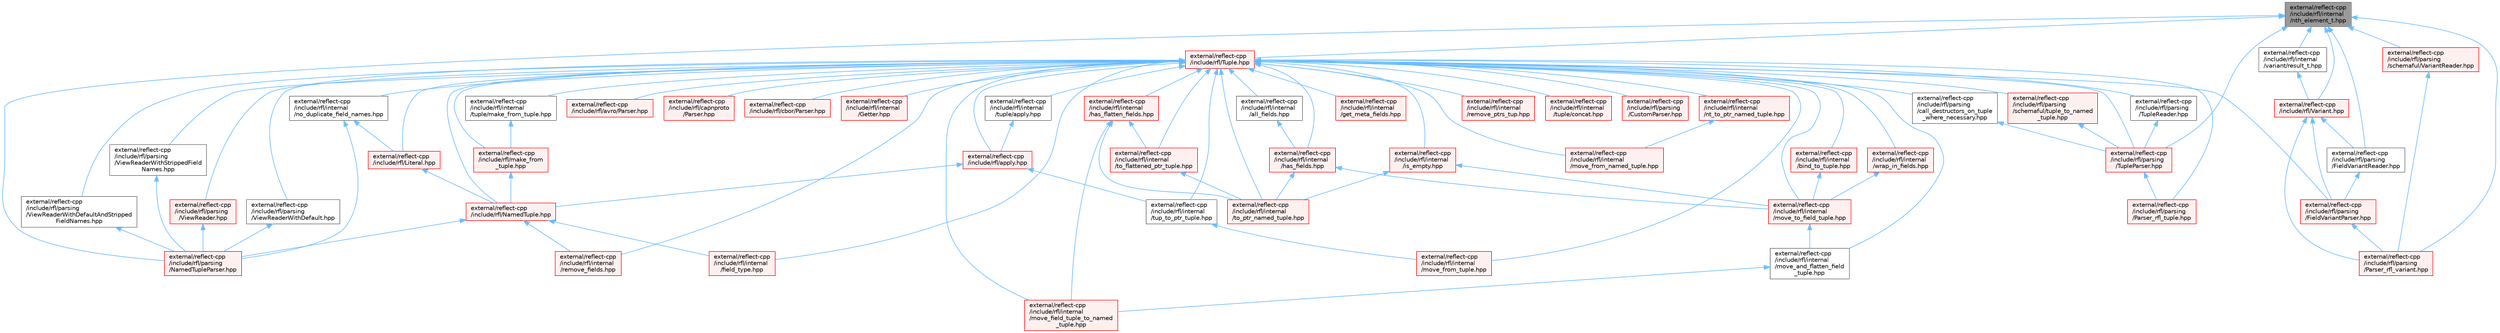 digraph "external/reflect-cpp/include/rfl/internal/nth_element_t.hpp"
{
 // LATEX_PDF_SIZE
  bgcolor="transparent";
  edge [fontname=Helvetica,fontsize=10,labelfontname=Helvetica,labelfontsize=10];
  node [fontname=Helvetica,fontsize=10,shape=box,height=0.2,width=0.4];
  Node1 [id="Node000001",label="external/reflect-cpp\l/include/rfl/internal\l/nth_element_t.hpp",height=0.2,width=0.4,color="gray40", fillcolor="grey60", style="filled", fontcolor="black",tooltip=" "];
  Node1 -> Node2 [id="edge1_Node000001_Node000002",dir="back",color="steelblue1",style="solid",tooltip=" "];
  Node2 [id="Node000002",label="external/reflect-cpp\l/include/rfl/Tuple.hpp",height=0.2,width=0.4,color="red", fillcolor="#FFF0F0", style="filled",URL="$_tuple_8hpp.html",tooltip=" "];
  Node2 -> Node3 [id="edge2_Node000002_Node000003",dir="back",color="steelblue1",style="solid",tooltip=" "];
  Node3 [id="Node000003",label="external/reflect-cpp\l/include/rfl/Literal.hpp",height=0.2,width=0.4,color="red", fillcolor="#FFF0F0", style="filled",URL="$_literal_8hpp.html",tooltip=" "];
  Node3 -> Node732 [id="edge3_Node000003_Node000732",dir="back",color="steelblue1",style="solid",tooltip=" "];
  Node732 [id="Node000732",label="external/reflect-cpp\l/include/rfl/NamedTuple.hpp",height=0.2,width=0.4,color="red", fillcolor="#FFF0F0", style="filled",URL="$_named_tuple_8hpp.html",tooltip=" "];
  Node732 -> Node737 [id="edge4_Node000732_Node000737",dir="back",color="steelblue1",style="solid",tooltip=" "];
  Node737 [id="Node000737",label="external/reflect-cpp\l/include/rfl/internal\l/field_type.hpp",height=0.2,width=0.4,color="red", fillcolor="#FFF0F0", style="filled",URL="$internal_2field__type_8hpp.html",tooltip=" "];
  Node732 -> Node734 [id="edge5_Node000732_Node000734",dir="back",color="steelblue1",style="solid",tooltip=" "];
  Node734 [id="Node000734",label="external/reflect-cpp\l/include/rfl/internal\l/remove_fields.hpp",height=0.2,width=0.4,color="red", fillcolor="#FFF0F0", style="filled",URL="$internal_2remove__fields_8hpp.html",tooltip=" "];
  Node732 -> Node671 [id="edge6_Node000732_Node000671",dir="back",color="steelblue1",style="solid",tooltip=" "];
  Node671 [id="Node000671",label="external/reflect-cpp\l/include/rfl/parsing\l/NamedTupleParser.hpp",height=0.2,width=0.4,color="red", fillcolor="#FFF0F0", style="filled",URL="$_named_tuple_parser_8hpp.html",tooltip=" "];
  Node2 -> Node732 [id="edge7_Node000002_Node000732",dir="back",color="steelblue1",style="solid",tooltip=" "];
  Node2 -> Node842 [id="edge8_Node000002_Node000842",dir="back",color="steelblue1",style="solid",tooltip=" "];
  Node842 [id="Node000842",label="external/reflect-cpp\l/include/rfl/apply.hpp",height=0.2,width=0.4,color="red", fillcolor="#FFF0F0", style="filled",URL="$apply_8hpp.html",tooltip=" "];
  Node842 -> Node732 [id="edge9_Node000842_Node000732",dir="back",color="steelblue1",style="solid",tooltip=" "];
  Node842 -> Node793 [id="edge10_Node000842_Node000793",dir="back",color="steelblue1",style="solid",tooltip=" "];
  Node793 [id="Node000793",label="external/reflect-cpp\l/include/rfl/internal\l/tup_to_ptr_tuple.hpp",height=0.2,width=0.4,color="grey40", fillcolor="white", style="filled",URL="$tup__to__ptr__tuple_8hpp.html",tooltip=" "];
  Node793 -> Node752 [id="edge11_Node000793_Node000752",dir="back",color="steelblue1",style="solid",tooltip=" "];
  Node752 [id="Node000752",label="external/reflect-cpp\l/include/rfl/internal\l/move_from_tuple.hpp",height=0.2,width=0.4,color="red", fillcolor="#FFF0F0", style="filled",URL="$move__from__tuple_8hpp.html",tooltip=" "];
  Node2 -> Node674 [id="edge12_Node000002_Node000674",dir="back",color="steelblue1",style="solid",tooltip=" "];
  Node674 [id="Node000674",label="external/reflect-cpp\l/include/rfl/avro/Parser.hpp",height=0.2,width=0.4,color="red", fillcolor="#FFF0F0", style="filled",URL="$avro_2_parser_8hpp.html",tooltip=" "];
  Node2 -> Node680 [id="edge13_Node000002_Node000680",dir="back",color="steelblue1",style="solid",tooltip=" "];
  Node680 [id="Node000680",label="external/reflect-cpp\l/include/rfl/capnproto\l/Parser.hpp",height=0.2,width=0.4,color="red", fillcolor="#FFF0F0", style="filled",URL="$capnproto_2_parser_8hpp.html",tooltip=" "];
  Node2 -> Node682 [id="edge14_Node000002_Node000682",dir="back",color="steelblue1",style="solid",tooltip=" "];
  Node682 [id="Node000682",label="external/reflect-cpp\l/include/rfl/cbor/Parser.hpp",height=0.2,width=0.4,color="red", fillcolor="#FFF0F0", style="filled",URL="$cbor_2_parser_8hpp.html",tooltip=" "];
  Node2 -> Node843 [id="edge15_Node000002_Node000843",dir="back",color="steelblue1",style="solid",tooltip=" "];
  Node843 [id="Node000843",label="external/reflect-cpp\l/include/rfl/internal\l/Getter.hpp",height=0.2,width=0.4,color="red", fillcolor="#FFF0F0", style="filled",URL="$_getter_8hpp.html",tooltip=" "];
  Node2 -> Node802 [id="edge16_Node000002_Node000802",dir="back",color="steelblue1",style="solid",tooltip=" "];
  Node802 [id="Node000802",label="external/reflect-cpp\l/include/rfl/internal\l/all_fields.hpp",height=0.2,width=0.4,color="grey40", fillcolor="white", style="filled",URL="$all__fields_8hpp.html",tooltip=" "];
  Node802 -> Node781 [id="edge17_Node000802_Node000781",dir="back",color="steelblue1",style="solid",tooltip=" "];
  Node781 [id="Node000781",label="external/reflect-cpp\l/include/rfl/internal\l/has_fields.hpp",height=0.2,width=0.4,color="red", fillcolor="#FFF0F0", style="filled",URL="$has__fields_8hpp.html",tooltip=" "];
  Node781 -> Node743 [id="edge18_Node000781_Node000743",dir="back",color="steelblue1",style="solid",tooltip=" "];
  Node743 [id="Node000743",label="external/reflect-cpp\l/include/rfl/internal\l/move_to_field_tuple.hpp",height=0.2,width=0.4,color="red", fillcolor="#FFF0F0", style="filled",URL="$move__to__field__tuple_8hpp.html",tooltip=" "];
  Node743 -> Node771 [id="edge19_Node000743_Node000771",dir="back",color="steelblue1",style="solid",tooltip=" "];
  Node771 [id="Node000771",label="external/reflect-cpp\l/include/rfl/internal\l/move_and_flatten_field\l_tuple.hpp",height=0.2,width=0.4,color="grey40", fillcolor="white", style="filled",URL="$move__and__flatten__field__tuple_8hpp.html",tooltip=" "];
  Node771 -> Node772 [id="edge20_Node000771_Node000772",dir="back",color="steelblue1",style="solid",tooltip=" "];
  Node772 [id="Node000772",label="external/reflect-cpp\l/include/rfl/internal\l/move_field_tuple_to_named\l_tuple.hpp",height=0.2,width=0.4,color="red", fillcolor="#FFF0F0", style="filled",URL="$move__field__tuple__to__named__tuple_8hpp.html",tooltip=" "];
  Node781 -> Node775 [id="edge21_Node000781_Node000775",dir="back",color="steelblue1",style="solid",tooltip=" "];
  Node775 [id="Node000775",label="external/reflect-cpp\l/include/rfl/internal\l/to_ptr_named_tuple.hpp",height=0.2,width=0.4,color="red", fillcolor="#FFF0F0", style="filled",URL="$to__ptr__named__tuple_8hpp.html",tooltip=" "];
  Node2 -> Node742 [id="edge22_Node000002_Node000742",dir="back",color="steelblue1",style="solid",tooltip=" "];
  Node742 [id="Node000742",label="external/reflect-cpp\l/include/rfl/internal\l/bind_to_tuple.hpp",height=0.2,width=0.4,color="red", fillcolor="#FFF0F0", style="filled",URL="$bind__to__tuple_8hpp.html",tooltip=" "];
  Node742 -> Node743 [id="edge23_Node000742_Node000743",dir="back",color="steelblue1",style="solid",tooltip=" "];
  Node2 -> Node737 [id="edge24_Node000002_Node000737",dir="back",color="steelblue1",style="solid",tooltip=" "];
  Node2 -> Node841 [id="edge25_Node000002_Node000841",dir="back",color="steelblue1",style="solid",tooltip=" "];
  Node841 [id="Node000841",label="external/reflect-cpp\l/include/rfl/internal\l/get_meta_fields.hpp",height=0.2,width=0.4,color="red", fillcolor="#FFF0F0", style="filled",URL="$get__meta__fields_8hpp.html",tooltip=" "];
  Node2 -> Node781 [id="edge26_Node000002_Node000781",dir="back",color="steelblue1",style="solid",tooltip=" "];
  Node2 -> Node851 [id="edge27_Node000002_Node000851",dir="back",color="steelblue1",style="solid",tooltip=" "];
  Node851 [id="Node000851",label="external/reflect-cpp\l/include/rfl/internal\l/has_flatten_fields.hpp",height=0.2,width=0.4,color="red", fillcolor="#FFF0F0", style="filled",URL="$has__flatten__fields_8hpp.html",tooltip=" "];
  Node851 -> Node772 [id="edge28_Node000851_Node000772",dir="back",color="steelblue1",style="solid",tooltip=" "];
  Node851 -> Node782 [id="edge29_Node000851_Node000782",dir="back",color="steelblue1",style="solid",tooltip=" "];
  Node782 [id="Node000782",label="external/reflect-cpp\l/include/rfl/internal\l/to_flattened_ptr_tuple.hpp",height=0.2,width=0.4,color="red", fillcolor="#FFF0F0", style="filled",URL="$to__flattened__ptr__tuple_8hpp.html",tooltip=" "];
  Node782 -> Node775 [id="edge30_Node000782_Node000775",dir="back",color="steelblue1",style="solid",tooltip=" "];
  Node851 -> Node775 [id="edge31_Node000851_Node000775",dir="back",color="steelblue1",style="solid",tooltip=" "];
  Node2 -> Node785 [id="edge32_Node000002_Node000785",dir="back",color="steelblue1",style="solid",tooltip=" "];
  Node785 [id="Node000785",label="external/reflect-cpp\l/include/rfl/internal\l/is_empty.hpp",height=0.2,width=0.4,color="red", fillcolor="#FFF0F0", style="filled",URL="$internal_2is__empty_8hpp.html",tooltip=" "];
  Node785 -> Node743 [id="edge33_Node000785_Node000743",dir="back",color="steelblue1",style="solid",tooltip=" "];
  Node785 -> Node775 [id="edge34_Node000785_Node000775",dir="back",color="steelblue1",style="solid",tooltip=" "];
  Node2 -> Node771 [id="edge35_Node000002_Node000771",dir="back",color="steelblue1",style="solid",tooltip=" "];
  Node2 -> Node772 [id="edge36_Node000002_Node000772",dir="back",color="steelblue1",style="solid",tooltip=" "];
  Node2 -> Node769 [id="edge37_Node000002_Node000769",dir="back",color="steelblue1",style="solid",tooltip=" "];
  Node769 [id="Node000769",label="external/reflect-cpp\l/include/rfl/internal\l/move_from_named_tuple.hpp",height=0.2,width=0.4,color="red", fillcolor="#FFF0F0", style="filled",URL="$move__from__named__tuple_8hpp.html",tooltip=" "];
  Node2 -> Node752 [id="edge38_Node000002_Node000752",dir="back",color="steelblue1",style="solid",tooltip=" "];
  Node2 -> Node743 [id="edge39_Node000002_Node000743",dir="back",color="steelblue1",style="solid",tooltip=" "];
  Node2 -> Node852 [id="edge40_Node000002_Node000852",dir="back",color="steelblue1",style="solid",tooltip=" "];
  Node852 [id="Node000852",label="external/reflect-cpp\l/include/rfl/internal\l/no_duplicate_field_names.hpp",height=0.2,width=0.4,color="grey40", fillcolor="white", style="filled",URL="$no__duplicate__field__names_8hpp.html",tooltip=" "];
  Node852 -> Node3 [id="edge41_Node000852_Node000003",dir="back",color="steelblue1",style="solid",tooltip=" "];
  Node852 -> Node671 [id="edge42_Node000852_Node000671",dir="back",color="steelblue1",style="solid",tooltip=" "];
  Node2 -> Node792 [id="edge43_Node000002_Node000792",dir="back",color="steelblue1",style="solid",tooltip=" "];
  Node792 [id="Node000792",label="external/reflect-cpp\l/include/rfl/internal\l/nt_to_ptr_named_tuple.hpp",height=0.2,width=0.4,color="red", fillcolor="#FFF0F0", style="filled",URL="$nt__to__ptr__named__tuple_8hpp.html",tooltip=" "];
  Node792 -> Node769 [id="edge44_Node000792_Node000769",dir="back",color="steelblue1",style="solid",tooltip=" "];
  Node2 -> Node734 [id="edge45_Node000002_Node000734",dir="back",color="steelblue1",style="solid",tooltip=" "];
  Node2 -> Node750 [id="edge46_Node000002_Node000750",dir="back",color="steelblue1",style="solid",tooltip=" "];
  Node750 [id="Node000750",label="external/reflect-cpp\l/include/rfl/internal\l/remove_ptrs_tup.hpp",height=0.2,width=0.4,color="red", fillcolor="#FFF0F0", style="filled",URL="$remove__ptrs__tup_8hpp.html",tooltip=" "];
  Node2 -> Node782 [id="edge47_Node000002_Node000782",dir="back",color="steelblue1",style="solid",tooltip=" "];
  Node2 -> Node775 [id="edge48_Node000002_Node000775",dir="back",color="steelblue1",style="solid",tooltip=" "];
  Node2 -> Node793 [id="edge49_Node000002_Node000793",dir="back",color="steelblue1",style="solid",tooltip=" "];
  Node2 -> Node853 [id="edge50_Node000002_Node000853",dir="back",color="steelblue1",style="solid",tooltip=" "];
  Node853 [id="Node000853",label="external/reflect-cpp\l/include/rfl/internal\l/tuple/apply.hpp",height=0.2,width=0.4,color="grey40", fillcolor="white", style="filled",URL="$internal_2tuple_2apply_8hpp.html",tooltip=" "];
  Node853 -> Node842 [id="edge51_Node000853_Node000842",dir="back",color="steelblue1",style="solid",tooltip=" "];
  Node2 -> Node854 [id="edge52_Node000002_Node000854",dir="back",color="steelblue1",style="solid",tooltip=" "];
  Node854 [id="Node000854",label="external/reflect-cpp\l/include/rfl/internal\l/tuple/concat.hpp",height=0.2,width=0.4,color="red", fillcolor="#FFF0F0", style="filled",URL="$concat_8hpp.html",tooltip=" "];
  Node2 -> Node856 [id="edge53_Node000002_Node000856",dir="back",color="steelblue1",style="solid",tooltip=" "];
  Node856 [id="Node000856",label="external/reflect-cpp\l/include/rfl/internal\l/tuple/make_from_tuple.hpp",height=0.2,width=0.4,color="grey40", fillcolor="white", style="filled",URL="$internal_2tuple_2make__from__tuple_8hpp.html",tooltip=" "];
  Node856 -> Node857 [id="edge54_Node000856_Node000857",dir="back",color="steelblue1",style="solid",tooltip=" "];
  Node857 [id="Node000857",label="external/reflect-cpp\l/include/rfl/make_from\l_tuple.hpp",height=0.2,width=0.4,color="red", fillcolor="#FFF0F0", style="filled",URL="$make__from__tuple_8hpp.html",tooltip=" "];
  Node857 -> Node732 [id="edge55_Node000857_Node000732",dir="back",color="steelblue1",style="solid",tooltip=" "];
  Node2 -> Node784 [id="edge56_Node000002_Node000784",dir="back",color="steelblue1",style="solid",tooltip=" "];
  Node784 [id="Node000784",label="external/reflect-cpp\l/include/rfl/internal\l/wrap_in_fields.hpp",height=0.2,width=0.4,color="red", fillcolor="#FFF0F0", style="filled",URL="$wrap__in__fields_8hpp.html",tooltip=" "];
  Node784 -> Node743 [id="edge57_Node000784_Node000743",dir="back",color="steelblue1",style="solid",tooltip=" "];
  Node2 -> Node857 [id="edge58_Node000002_Node000857",dir="back",color="steelblue1",style="solid",tooltip=" "];
  Node2 -> Node711 [id="edge59_Node000002_Node000711",dir="back",color="steelblue1",style="solid",tooltip=" "];
  Node711 [id="Node000711",label="external/reflect-cpp\l/include/rfl/parsing\l/CustomParser.hpp",height=0.2,width=0.4,color="red", fillcolor="#FFF0F0", style="filled",URL="$_custom_parser_8hpp.html",tooltip=" "];
  Node2 -> Node764 [id="edge60_Node000002_Node000764",dir="back",color="steelblue1",style="solid",tooltip=" "];
  Node764 [id="Node000764",label="external/reflect-cpp\l/include/rfl/parsing\l/FieldVariantParser.hpp",height=0.2,width=0.4,color="red", fillcolor="#FFF0F0", style="filled",URL="$_field_variant_parser_8hpp.html",tooltip=" "];
  Node764 -> Node765 [id="edge61_Node000764_Node000765",dir="back",color="steelblue1",style="solid",tooltip=" "];
  Node765 [id="Node000765",label="external/reflect-cpp\l/include/rfl/parsing\l/Parser_rfl_variant.hpp",height=0.2,width=0.4,color="red", fillcolor="#FFF0F0", style="filled",URL="$_parser__rfl__variant_8hpp.html",tooltip=" "];
  Node2 -> Node796 [id="edge62_Node000002_Node000796",dir="back",color="steelblue1",style="solid",tooltip=" "];
  Node796 [id="Node000796",label="external/reflect-cpp\l/include/rfl/parsing\l/Parser_rfl_tuple.hpp",height=0.2,width=0.4,color="red", fillcolor="#FFF0F0", style="filled",URL="$_parser__rfl__tuple_8hpp.html",tooltip=" "];
  Node2 -> Node795 [id="edge63_Node000002_Node000795",dir="back",color="steelblue1",style="solid",tooltip=" "];
  Node795 [id="Node000795",label="external/reflect-cpp\l/include/rfl/parsing\l/TupleParser.hpp",height=0.2,width=0.4,color="red", fillcolor="#FFF0F0", style="filled",URL="$_tuple_parser_8hpp.html",tooltip=" "];
  Node795 -> Node796 [id="edge64_Node000795_Node000796",dir="back",color="steelblue1",style="solid",tooltip=" "];
  Node2 -> Node858 [id="edge65_Node000002_Node000858",dir="back",color="steelblue1",style="solid",tooltip=" "];
  Node858 [id="Node000858",label="external/reflect-cpp\l/include/rfl/parsing\l/TupleReader.hpp",height=0.2,width=0.4,color="grey40", fillcolor="white", style="filled",URL="$_tuple_reader_8hpp.html",tooltip=" "];
  Node858 -> Node795 [id="edge66_Node000858_Node000795",dir="back",color="steelblue1",style="solid",tooltip=" "];
  Node2 -> Node859 [id="edge67_Node000002_Node000859",dir="back",color="steelblue1",style="solid",tooltip=" "];
  Node859 [id="Node000859",label="external/reflect-cpp\l/include/rfl/parsing\l/ViewReader.hpp",height=0.2,width=0.4,color="red", fillcolor="#FFF0F0", style="filled",URL="$_view_reader_8hpp.html",tooltip=" "];
  Node859 -> Node671 [id="edge68_Node000859_Node000671",dir="back",color="steelblue1",style="solid",tooltip=" "];
  Node2 -> Node862 [id="edge69_Node000002_Node000862",dir="back",color="steelblue1",style="solid",tooltip=" "];
  Node862 [id="Node000862",label="external/reflect-cpp\l/include/rfl/parsing\l/ViewReaderWithDefault.hpp",height=0.2,width=0.4,color="grey40", fillcolor="white", style="filled",URL="$_view_reader_with_default_8hpp.html",tooltip=" "];
  Node862 -> Node671 [id="edge70_Node000862_Node000671",dir="back",color="steelblue1",style="solid",tooltip=" "];
  Node2 -> Node863 [id="edge71_Node000002_Node000863",dir="back",color="steelblue1",style="solid",tooltip=" "];
  Node863 [id="Node000863",label="external/reflect-cpp\l/include/rfl/parsing\l/ViewReaderWithDefaultAndStripped\lFieldNames.hpp",height=0.2,width=0.4,color="grey40", fillcolor="white", style="filled",URL="$_view_reader_with_default_and_stripped_field_names_8hpp.html",tooltip=" "];
  Node863 -> Node671 [id="edge72_Node000863_Node000671",dir="back",color="steelblue1",style="solid",tooltip=" "];
  Node2 -> Node864 [id="edge73_Node000002_Node000864",dir="back",color="steelblue1",style="solid",tooltip=" "];
  Node864 [id="Node000864",label="external/reflect-cpp\l/include/rfl/parsing\l/ViewReaderWithStrippedField\lNames.hpp",height=0.2,width=0.4,color="grey40", fillcolor="white", style="filled",URL="$_view_reader_with_stripped_field_names_8hpp.html",tooltip=" "];
  Node864 -> Node671 [id="edge74_Node000864_Node000671",dir="back",color="steelblue1",style="solid",tooltip=" "];
  Node2 -> Node850 [id="edge75_Node000002_Node000850",dir="back",color="steelblue1",style="solid",tooltip=" "];
  Node850 [id="Node000850",label="external/reflect-cpp\l/include/rfl/parsing\l/call_destructors_on_tuple\l_where_necessary.hpp",height=0.2,width=0.4,color="grey40", fillcolor="white", style="filled",URL="$call__destructors__on__tuple__where__necessary_8hpp.html",tooltip=" "];
  Node850 -> Node795 [id="edge76_Node000850_Node000795",dir="back",color="steelblue1",style="solid",tooltip=" "];
  Node2 -> Node794 [id="edge77_Node000002_Node000794",dir="back",color="steelblue1",style="solid",tooltip=" "];
  Node794 [id="Node000794",label="external/reflect-cpp\l/include/rfl/parsing\l/schemaful/tuple_to_named\l_tuple.hpp",height=0.2,width=0.4,color="red", fillcolor="#FFF0F0", style="filled",URL="$tuple__to__named__tuple_8hpp.html",tooltip=" "];
  Node794 -> Node795 [id="edge78_Node000794_Node000795",dir="back",color="steelblue1",style="solid",tooltip=" "];
  Node1 -> Node865 [id="edge79_Node000001_Node000865",dir="back",color="steelblue1",style="solid",tooltip=" "];
  Node865 [id="Node000865",label="external/reflect-cpp\l/include/rfl/Variant.hpp",height=0.2,width=0.4,color="red", fillcolor="#FFF0F0", style="filled",URL="$_variant_8hpp.html",tooltip=" "];
  Node865 -> Node764 [id="edge80_Node000865_Node000764",dir="back",color="steelblue1",style="solid",tooltip=" "];
  Node865 -> Node872 [id="edge81_Node000865_Node000872",dir="back",color="steelblue1",style="solid",tooltip=" "];
  Node872 [id="Node000872",label="external/reflect-cpp\l/include/rfl/parsing\l/FieldVariantReader.hpp",height=0.2,width=0.4,color="grey40", fillcolor="white", style="filled",URL="$_field_variant_reader_8hpp.html",tooltip=" "];
  Node872 -> Node764 [id="edge82_Node000872_Node000764",dir="back",color="steelblue1",style="solid",tooltip=" "];
  Node865 -> Node765 [id="edge83_Node000865_Node000765",dir="back",color="steelblue1",style="solid",tooltip=" "];
  Node1 -> Node904 [id="edge84_Node000001_Node000904",dir="back",color="steelblue1",style="solid",tooltip=" "];
  Node904 [id="Node000904",label="external/reflect-cpp\l/include/rfl/internal\l/variant/result_t.hpp",height=0.2,width=0.4,color="grey40", fillcolor="white", style="filled",URL="$result__t_8hpp.html",tooltip=" "];
  Node904 -> Node865 [id="edge85_Node000904_Node000865",dir="back",color="steelblue1",style="solid",tooltip=" "];
  Node1 -> Node872 [id="edge86_Node000001_Node000872",dir="back",color="steelblue1",style="solid",tooltip=" "];
  Node1 -> Node671 [id="edge87_Node000001_Node000671",dir="back",color="steelblue1",style="solid",tooltip=" "];
  Node1 -> Node765 [id="edge88_Node000001_Node000765",dir="back",color="steelblue1",style="solid",tooltip=" "];
  Node1 -> Node795 [id="edge89_Node000001_Node000795",dir="back",color="steelblue1",style="solid",tooltip=" "];
  Node1 -> Node905 [id="edge90_Node000001_Node000905",dir="back",color="steelblue1",style="solid",tooltip=" "];
  Node905 [id="Node000905",label="external/reflect-cpp\l/include/rfl/parsing\l/schemaful/VariantReader.hpp",height=0.2,width=0.4,color="red", fillcolor="#FFF0F0", style="filled",URL="$_variant_reader_8hpp.html",tooltip=" "];
  Node905 -> Node765 [id="edge91_Node000905_Node000765",dir="back",color="steelblue1",style="solid",tooltip=" "];
}
